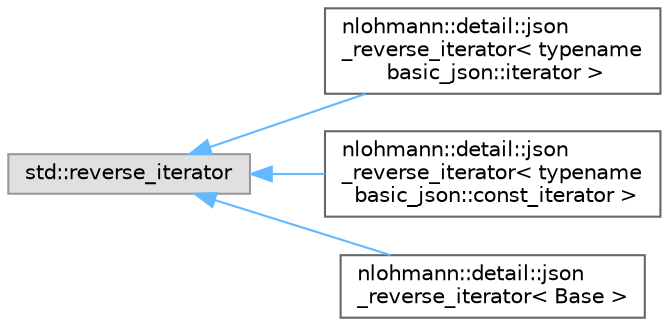 digraph "类继承关系图"
{
 // LATEX_PDF_SIZE
  bgcolor="transparent";
  edge [fontname=Helvetica,fontsize=10,labelfontname=Helvetica,labelfontsize=10];
  node [fontname=Helvetica,fontsize=10,shape=box,height=0.2,width=0.4];
  rankdir="LR";
  Node0 [id="Node000000",label="std::reverse_iterator",height=0.2,width=0.4,color="grey60", fillcolor="#E0E0E0", style="filled",tooltip=" "];
  Node0 -> Node1 [id="edge6587_Node000000_Node000001",dir="back",color="steelblue1",style="solid",tooltip=" "];
  Node1 [id="Node000001",label="nlohmann::detail::json\l_reverse_iterator\< typename\l basic_json::iterator \>",height=0.2,width=0.4,color="grey40", fillcolor="white", style="filled",URL="$classnlohmann_1_1detail_1_1json__reverse__iterator.html",tooltip=" "];
  Node0 -> Node2 [id="edge6588_Node000000_Node000002",dir="back",color="steelblue1",style="solid",tooltip=" "];
  Node2 [id="Node000002",label="nlohmann::detail::json\l_reverse_iterator\< typename\l basic_json::const_iterator \>",height=0.2,width=0.4,color="grey40", fillcolor="white", style="filled",URL="$classnlohmann_1_1detail_1_1json__reverse__iterator.html",tooltip=" "];
  Node0 -> Node3 [id="edge6589_Node000000_Node000003",dir="back",color="steelblue1",style="solid",tooltip=" "];
  Node3 [id="Node000003",label="nlohmann::detail::json\l_reverse_iterator\< Base \>",height=0.2,width=0.4,color="grey40", fillcolor="white", style="filled",URL="$classnlohmann_1_1detail_1_1json__reverse__iterator.html",tooltip="a template for a reverse iterator class"];
}
